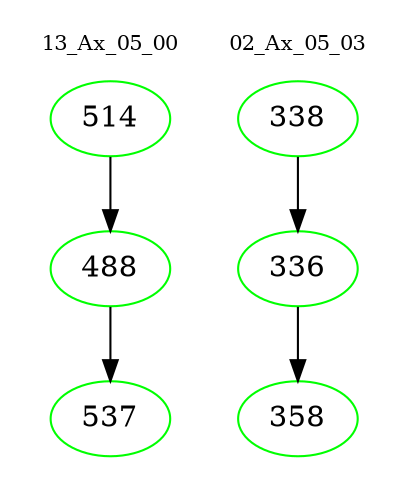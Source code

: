 digraph{
subgraph cluster_0 {
color = white
label = "13_Ax_05_00";
fontsize=10;
T0_514 [label="514", color="green"]
T0_514 -> T0_488 [color="black"]
T0_488 [label="488", color="green"]
T0_488 -> T0_537 [color="black"]
T0_537 [label="537", color="green"]
}
subgraph cluster_1 {
color = white
label = "02_Ax_05_03";
fontsize=10;
T1_338 [label="338", color="green"]
T1_338 -> T1_336 [color="black"]
T1_336 [label="336", color="green"]
T1_336 -> T1_358 [color="black"]
T1_358 [label="358", color="green"]
}
}
